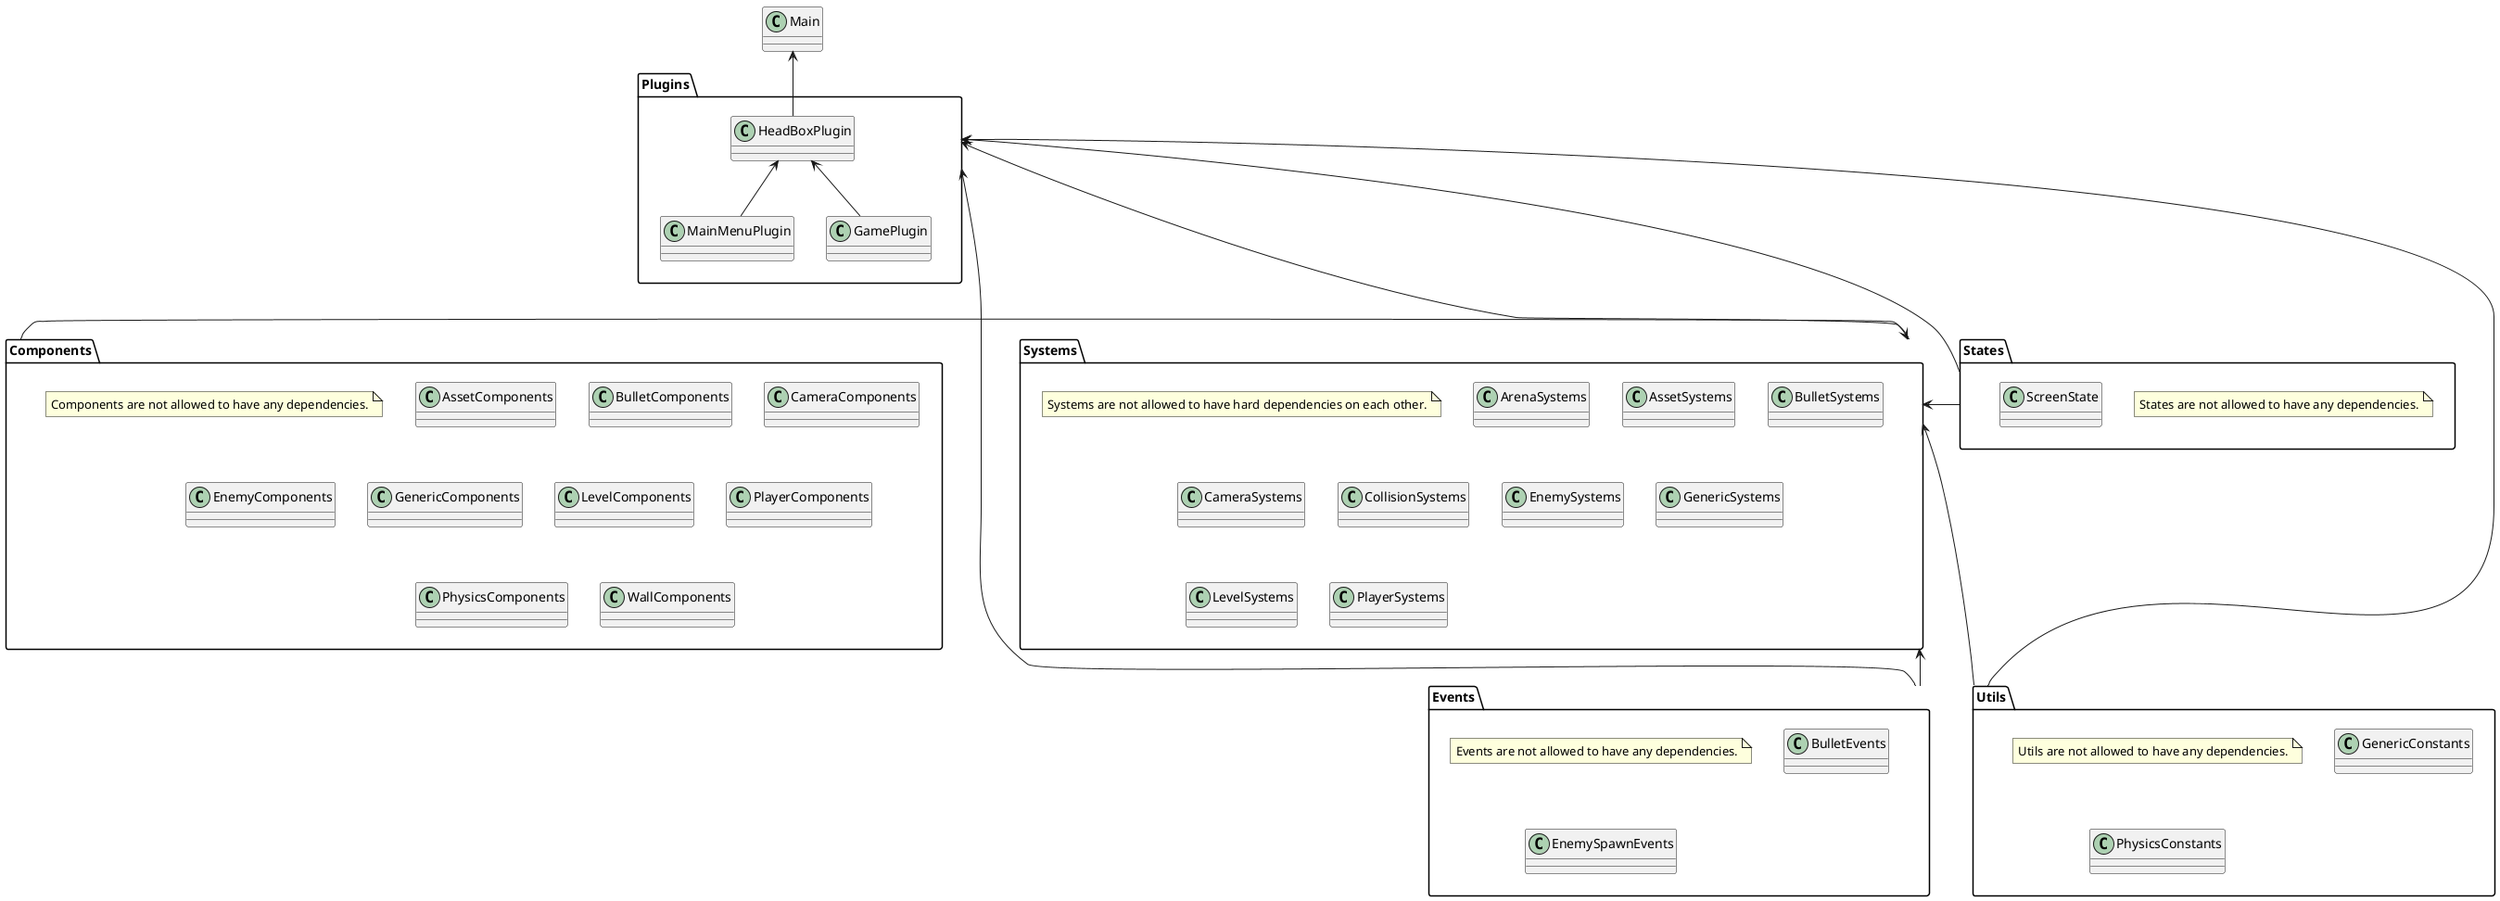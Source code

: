 @startuml

class Main
'##########################################
package Components {
    note "Components are not allowed to have any dependencies." as N2
    class AssetComponents
    class BulletComponents
    class CameraComponents
    class EnemyComponents
    class GenericComponents
    class LevelComponents
    class PlayerComponents
    class PhysicsComponents
    class WallComponents
}
Systems <-- Components
'##########################################
package Events {
    note "Events are not allowed to have any dependencies." as N3
    class BulletEvents
    class EnemySpawnEvents
}

Plugins <- Events
Systems <- Events
'##########################################
package Plugins {
    class HeadBoxPlugin
    class MainMenuPlugin
    class GamePlugin
}
Main <-- HeadBoxPlugin
HeadBoxPlugin <-- MainMenuPlugin
HeadBoxPlugin <-- GamePlugin
'##########################################
package States {
    note "States are not allowed to have any dependencies." as N5
    class ScreenState
}
Plugins <- States
Systems <- States
'##########################################
package Systems {
    note "Systems are not allowed to have hard dependencies on each other." as N1
    class ArenaSystems
    class AssetSystems
    class BulletSystems
    class CameraSystems
    class CollisionSystems
    class EnemySystems
    class GenericSystems
    class LevelSystems
    class PlayerSystems
}
Plugins <---- Systems
'##########################################
package Utils {
    note "Utils are not allowed to have any dependencies." as N4
    class GenericConstants
    class PhysicsConstants
}
Plugins <- Utils
Systems <- Utils
'##########################################


@enduml